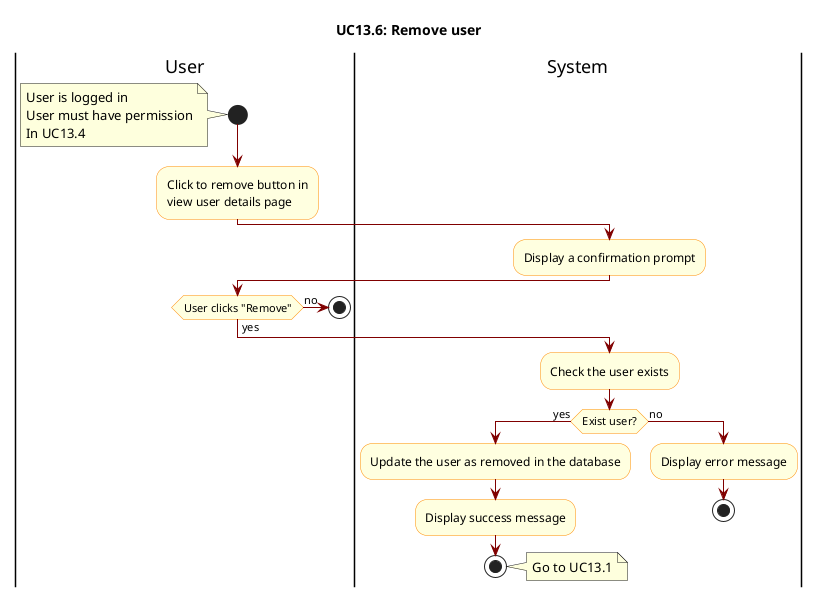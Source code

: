 @startuml

skinparam ActivityBackgroundColor LightYellow
skinparam ActivityBorderColor DarkOrange
skinparam ArrowColor Maroon

title UC13.6: Remove user

|User|
start
note left
    User is logged in  
    User must have permission
    In UC13.4
end note


|User|
:Click to remove button in 
view user details page;

|System|
:Display a confirmation prompt;

|User|
if(User clicks "Remove") then(yes)
else(no)
    stop
endif

|System|
:Check the user exists;
if(Exist user?) then(yes)
    :Update the user as removed in the database;
    :Display success message;
    stop
            note right
            Go to UC13.1
        end note
else(no)
    :Display error message;
    stop
endif



@enduml
